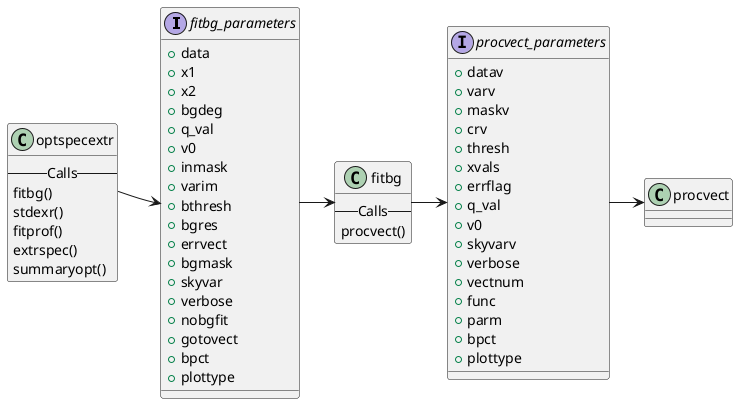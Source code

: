 @startuml
'https://plantuml.com/class-diagram

interface fitbg_parameters{
+data
+x1
+x2
+bgdeg
+q_val
+v0
+inmask
+varim
+bthresh
+bgres
+errvect
+bgmask
+skyvar
+verbose
+nobgfit
+gotovect
+bpct
+plottype
}

interface procvect_parameters{
+datav
+varv
+maskv
+crv
+thresh
+xvals
+errflag
+q_val
+v0
+skyvarv
+verbose
+vectnum
+func
+parm
+bpct
+plottype
}

class optspecextr {
--Calls--
fitbg()
stdexr()
fitprof()
extrspec()
summaryopt()
}

class fitbg {
--Calls--
procvect()
}


optspecextr::fitbg -right-> fitbg_parameters
fitbg_parameters -right-> fitbg
fitbg -right-> procvect_parameters
procvect_parameters -right-> procvect

@enduml